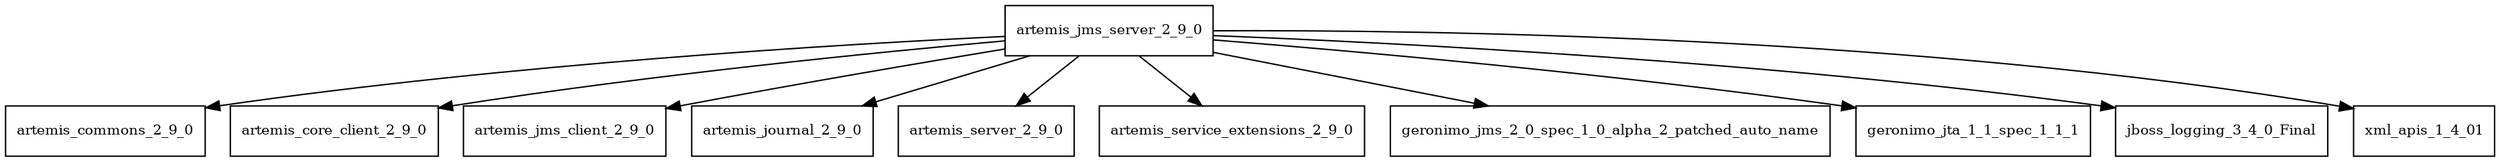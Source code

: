 digraph artemis_jms_server_2_9_0_dependencies {
  node [shape = box, fontsize=10.0];
  artemis_jms_server_2_9_0 -> artemis_commons_2_9_0;
  artemis_jms_server_2_9_0 -> artemis_core_client_2_9_0;
  artemis_jms_server_2_9_0 -> artemis_jms_client_2_9_0;
  artemis_jms_server_2_9_0 -> artemis_journal_2_9_0;
  artemis_jms_server_2_9_0 -> artemis_server_2_9_0;
  artemis_jms_server_2_9_0 -> artemis_service_extensions_2_9_0;
  artemis_jms_server_2_9_0 -> geronimo_jms_2_0_spec_1_0_alpha_2_patched_auto_name;
  artemis_jms_server_2_9_0 -> geronimo_jta_1_1_spec_1_1_1;
  artemis_jms_server_2_9_0 -> jboss_logging_3_4_0_Final;
  artemis_jms_server_2_9_0 -> xml_apis_1_4_01;
}
